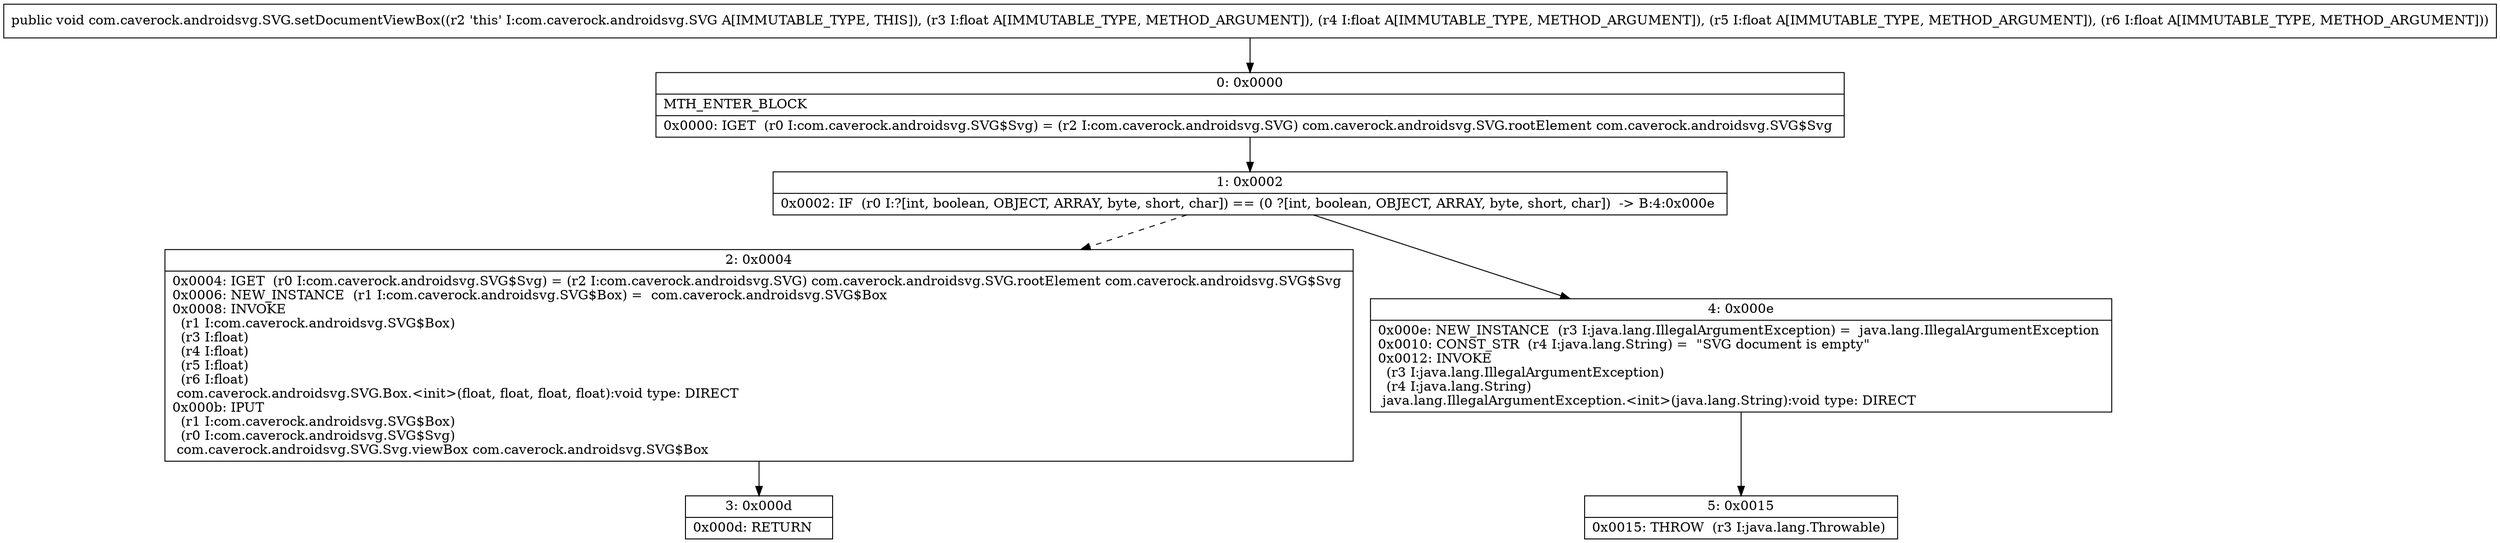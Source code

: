 digraph "CFG forcom.caverock.androidsvg.SVG.setDocumentViewBox(FFFF)V" {
Node_0 [shape=record,label="{0\:\ 0x0000|MTH_ENTER_BLOCK\l|0x0000: IGET  (r0 I:com.caverock.androidsvg.SVG$Svg) = (r2 I:com.caverock.androidsvg.SVG) com.caverock.androidsvg.SVG.rootElement com.caverock.androidsvg.SVG$Svg \l}"];
Node_1 [shape=record,label="{1\:\ 0x0002|0x0002: IF  (r0 I:?[int, boolean, OBJECT, ARRAY, byte, short, char]) == (0 ?[int, boolean, OBJECT, ARRAY, byte, short, char])  \-\> B:4:0x000e \l}"];
Node_2 [shape=record,label="{2\:\ 0x0004|0x0004: IGET  (r0 I:com.caverock.androidsvg.SVG$Svg) = (r2 I:com.caverock.androidsvg.SVG) com.caverock.androidsvg.SVG.rootElement com.caverock.androidsvg.SVG$Svg \l0x0006: NEW_INSTANCE  (r1 I:com.caverock.androidsvg.SVG$Box) =  com.caverock.androidsvg.SVG$Box \l0x0008: INVOKE  \l  (r1 I:com.caverock.androidsvg.SVG$Box)\l  (r3 I:float)\l  (r4 I:float)\l  (r5 I:float)\l  (r6 I:float)\l com.caverock.androidsvg.SVG.Box.\<init\>(float, float, float, float):void type: DIRECT \l0x000b: IPUT  \l  (r1 I:com.caverock.androidsvg.SVG$Box)\l  (r0 I:com.caverock.androidsvg.SVG$Svg)\l com.caverock.androidsvg.SVG.Svg.viewBox com.caverock.androidsvg.SVG$Box \l}"];
Node_3 [shape=record,label="{3\:\ 0x000d|0x000d: RETURN   \l}"];
Node_4 [shape=record,label="{4\:\ 0x000e|0x000e: NEW_INSTANCE  (r3 I:java.lang.IllegalArgumentException) =  java.lang.IllegalArgumentException \l0x0010: CONST_STR  (r4 I:java.lang.String) =  \"SVG document is empty\" \l0x0012: INVOKE  \l  (r3 I:java.lang.IllegalArgumentException)\l  (r4 I:java.lang.String)\l java.lang.IllegalArgumentException.\<init\>(java.lang.String):void type: DIRECT \l}"];
Node_5 [shape=record,label="{5\:\ 0x0015|0x0015: THROW  (r3 I:java.lang.Throwable) \l}"];
MethodNode[shape=record,label="{public void com.caverock.androidsvg.SVG.setDocumentViewBox((r2 'this' I:com.caverock.androidsvg.SVG A[IMMUTABLE_TYPE, THIS]), (r3 I:float A[IMMUTABLE_TYPE, METHOD_ARGUMENT]), (r4 I:float A[IMMUTABLE_TYPE, METHOD_ARGUMENT]), (r5 I:float A[IMMUTABLE_TYPE, METHOD_ARGUMENT]), (r6 I:float A[IMMUTABLE_TYPE, METHOD_ARGUMENT])) }"];
MethodNode -> Node_0;
Node_0 -> Node_1;
Node_1 -> Node_2[style=dashed];
Node_1 -> Node_4;
Node_2 -> Node_3;
Node_4 -> Node_5;
}

